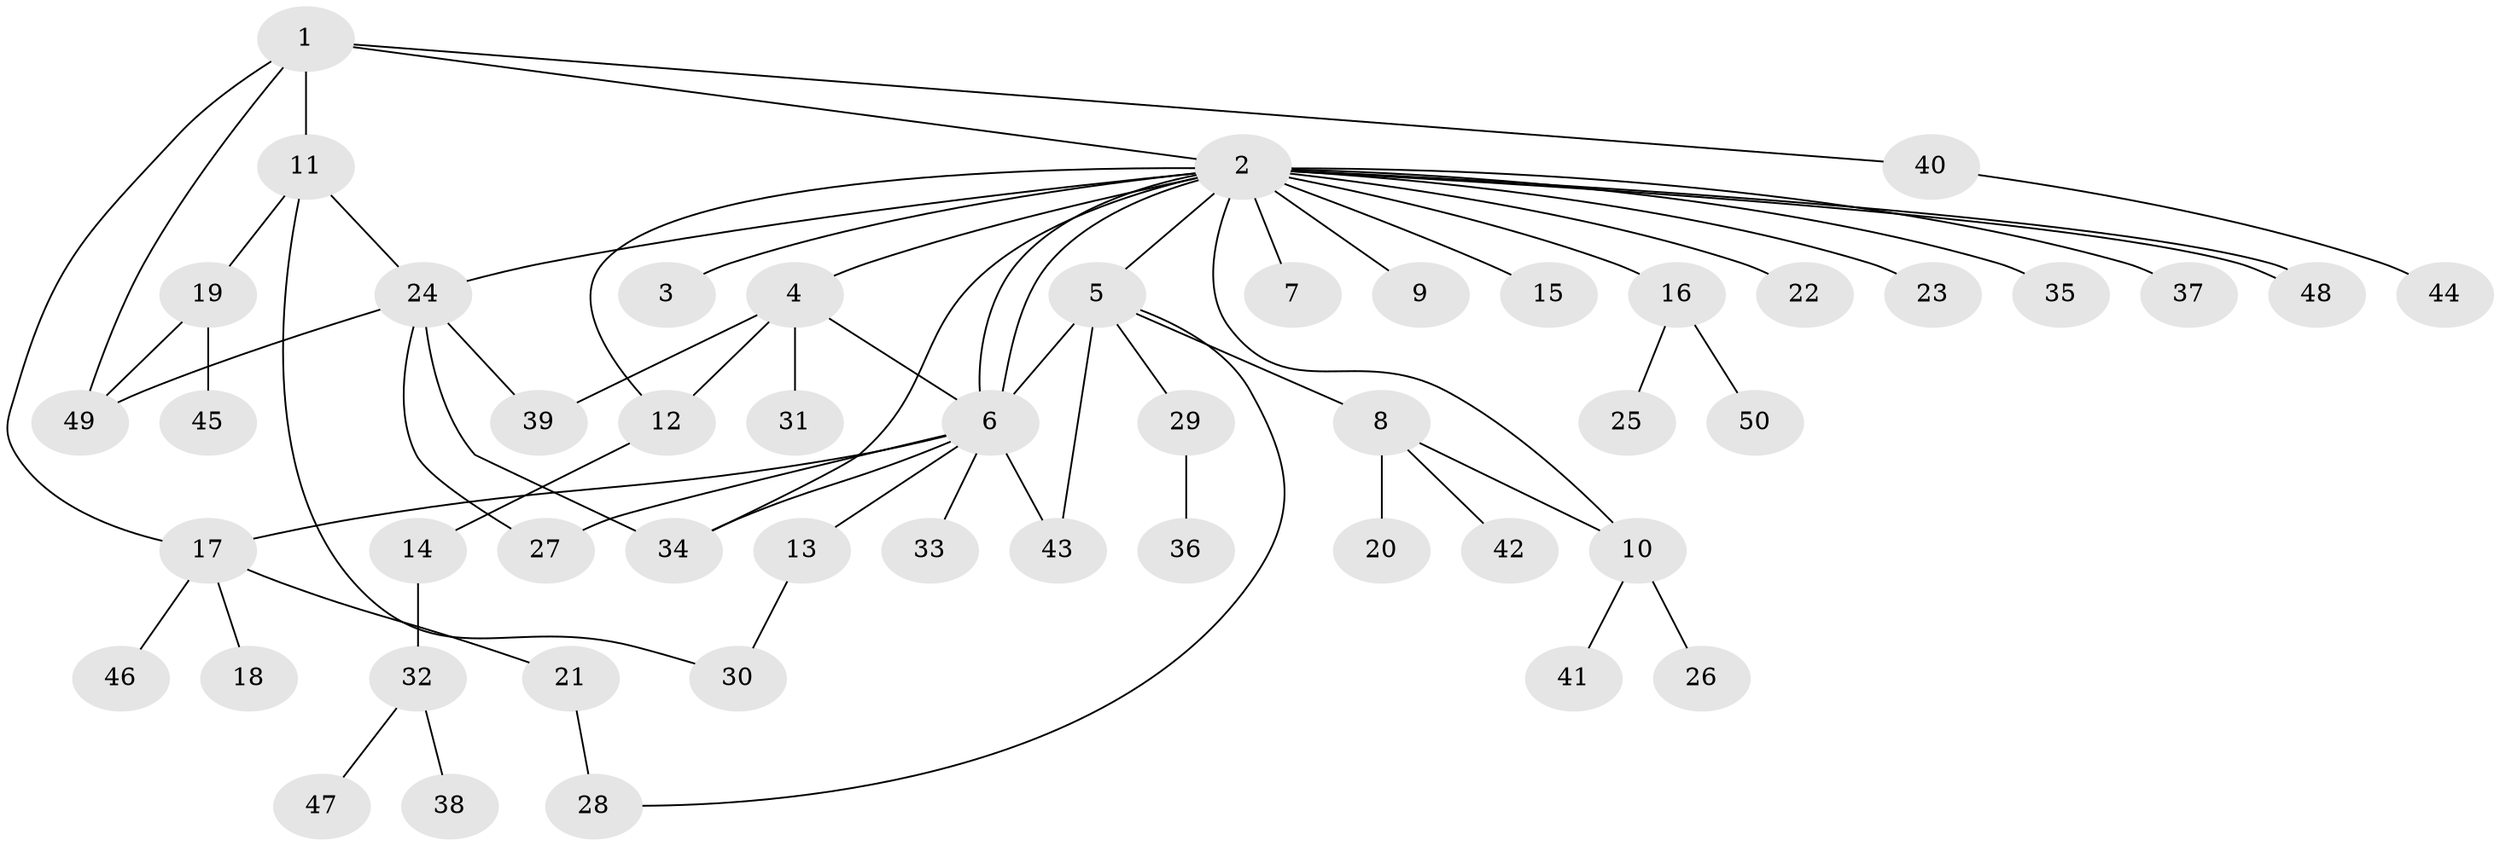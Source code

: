 // Generated by graph-tools (version 1.1) at 2025/01/03/09/25 03:01:50]
// undirected, 50 vertices, 66 edges
graph export_dot {
graph [start="1"]
  node [color=gray90,style=filled];
  1;
  2;
  3;
  4;
  5;
  6;
  7;
  8;
  9;
  10;
  11;
  12;
  13;
  14;
  15;
  16;
  17;
  18;
  19;
  20;
  21;
  22;
  23;
  24;
  25;
  26;
  27;
  28;
  29;
  30;
  31;
  32;
  33;
  34;
  35;
  36;
  37;
  38;
  39;
  40;
  41;
  42;
  43;
  44;
  45;
  46;
  47;
  48;
  49;
  50;
  1 -- 2;
  1 -- 11;
  1 -- 17;
  1 -- 40;
  1 -- 49;
  2 -- 3;
  2 -- 4;
  2 -- 5;
  2 -- 6;
  2 -- 6;
  2 -- 7;
  2 -- 9;
  2 -- 10;
  2 -- 12;
  2 -- 15;
  2 -- 16;
  2 -- 22;
  2 -- 23;
  2 -- 24;
  2 -- 34;
  2 -- 35;
  2 -- 37;
  2 -- 48;
  2 -- 48;
  4 -- 6;
  4 -- 12;
  4 -- 31;
  4 -- 39;
  5 -- 6;
  5 -- 8;
  5 -- 28;
  5 -- 29;
  5 -- 43;
  6 -- 13;
  6 -- 17;
  6 -- 27;
  6 -- 33;
  6 -- 34;
  6 -- 43;
  8 -- 10;
  8 -- 20;
  8 -- 42;
  10 -- 26;
  10 -- 41;
  11 -- 19;
  11 -- 24;
  11 -- 30;
  12 -- 14;
  13 -- 30;
  14 -- 32;
  16 -- 25;
  16 -- 50;
  17 -- 18;
  17 -- 21;
  17 -- 46;
  19 -- 45;
  19 -- 49;
  21 -- 28;
  24 -- 27;
  24 -- 34;
  24 -- 39;
  24 -- 49;
  29 -- 36;
  32 -- 38;
  32 -- 47;
  40 -- 44;
}
